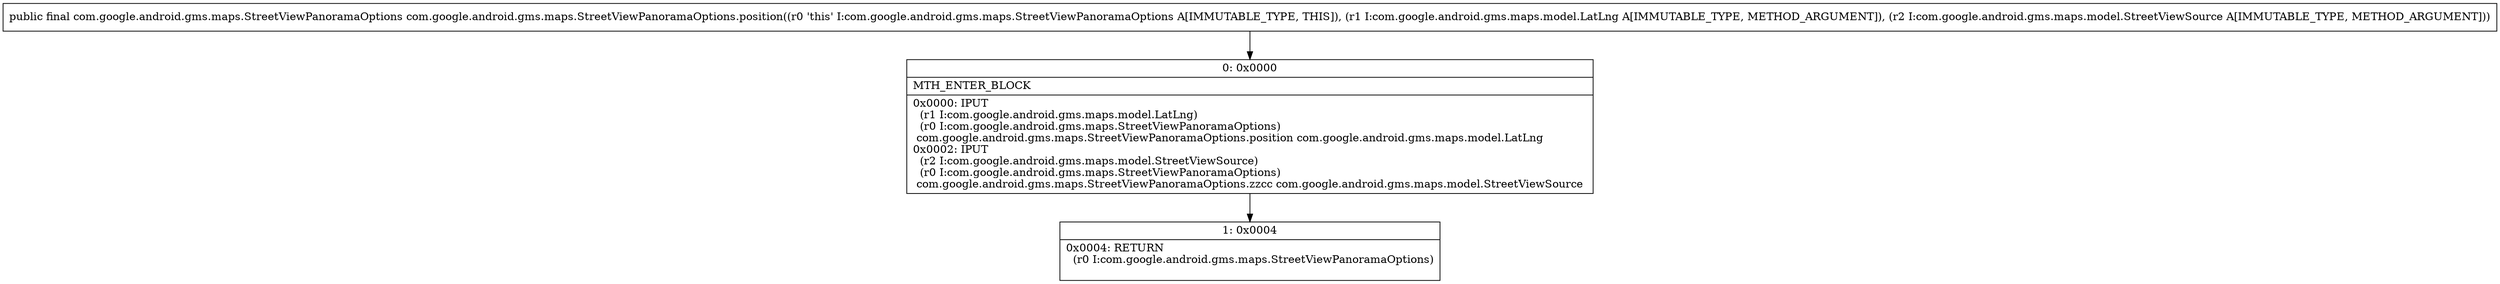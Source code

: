 digraph "CFG forcom.google.android.gms.maps.StreetViewPanoramaOptions.position(Lcom\/google\/android\/gms\/maps\/model\/LatLng;Lcom\/google\/android\/gms\/maps\/model\/StreetViewSource;)Lcom\/google\/android\/gms\/maps\/StreetViewPanoramaOptions;" {
Node_0 [shape=record,label="{0\:\ 0x0000|MTH_ENTER_BLOCK\l|0x0000: IPUT  \l  (r1 I:com.google.android.gms.maps.model.LatLng)\l  (r0 I:com.google.android.gms.maps.StreetViewPanoramaOptions)\l com.google.android.gms.maps.StreetViewPanoramaOptions.position com.google.android.gms.maps.model.LatLng \l0x0002: IPUT  \l  (r2 I:com.google.android.gms.maps.model.StreetViewSource)\l  (r0 I:com.google.android.gms.maps.StreetViewPanoramaOptions)\l com.google.android.gms.maps.StreetViewPanoramaOptions.zzcc com.google.android.gms.maps.model.StreetViewSource \l}"];
Node_1 [shape=record,label="{1\:\ 0x0004|0x0004: RETURN  \l  (r0 I:com.google.android.gms.maps.StreetViewPanoramaOptions)\l \l}"];
MethodNode[shape=record,label="{public final com.google.android.gms.maps.StreetViewPanoramaOptions com.google.android.gms.maps.StreetViewPanoramaOptions.position((r0 'this' I:com.google.android.gms.maps.StreetViewPanoramaOptions A[IMMUTABLE_TYPE, THIS]), (r1 I:com.google.android.gms.maps.model.LatLng A[IMMUTABLE_TYPE, METHOD_ARGUMENT]), (r2 I:com.google.android.gms.maps.model.StreetViewSource A[IMMUTABLE_TYPE, METHOD_ARGUMENT])) }"];
MethodNode -> Node_0;
Node_0 -> Node_1;
}

